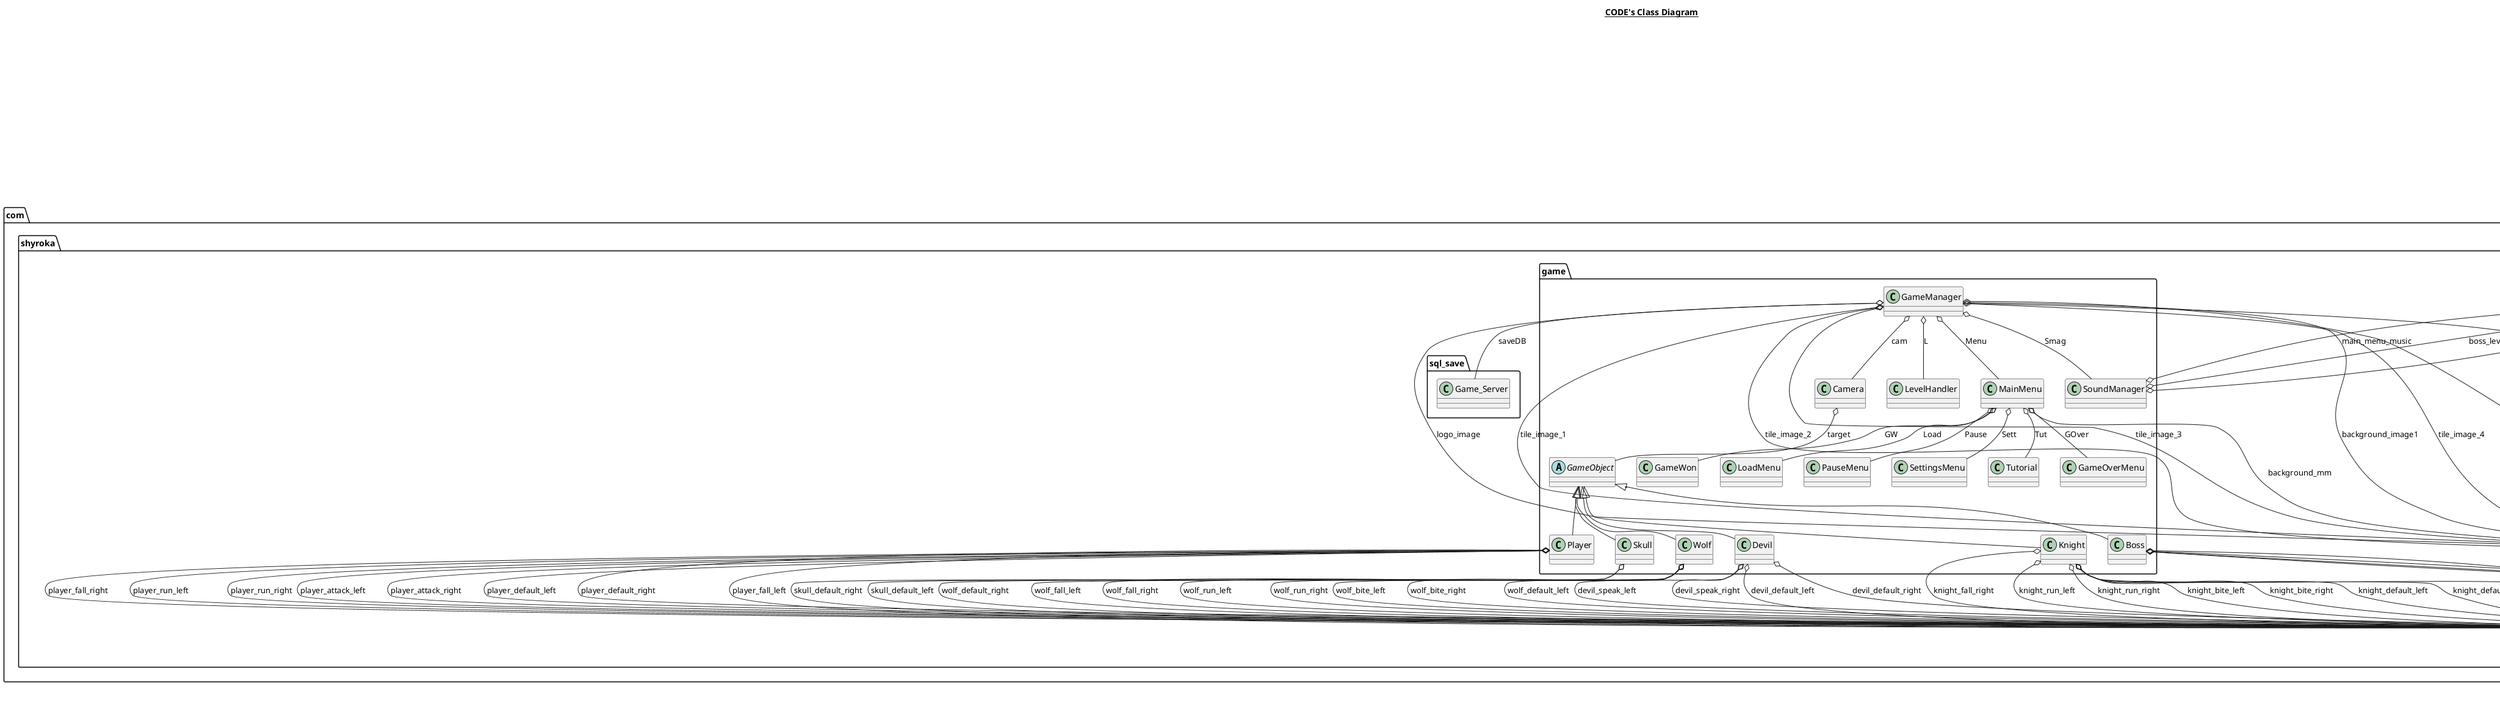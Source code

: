 @startuml

title __CODE's Class Diagram__\n

  namespace com.shyroka.engine {
    abstract class com.shyroka.engine.AbstractCore {
    }
  }
  

  namespace com.shyroka.engine {
    class com.shyroka.engine.Audio {
    }
  }
  

  namespace com.shyroka.engine {
    class com.shyroka.engine.CoreGame {
    }
  }
  

  namespace com.shyroka.engine {
    class com.shyroka.engine.Image {
    }
  }
  

  namespace com.shyroka.engine {
    class com.shyroka.engine.ImageParse {
    }
  }
  

  namespace com.shyroka.engine {
    class com.shyroka.engine.Input {
    }
  }
  

  namespace com.shyroka.engine {
    class com.shyroka.engine.Renderer {
    }
  }
  

  namespace com.shyroka.engine {
    class com.shyroka.engine.Text {
    }
  }
  

  namespace com.shyroka.engine {
    class com.shyroka.engine.Window {
    }
  }
  

  namespace com.shyroka.game {
    class com.shyroka.game.Boss {
    }
  }
  

  namespace com.shyroka.game {
    class com.shyroka.game.Camera {
    }
  }
  

  namespace com.shyroka.game {
    class com.shyroka.game.Devil {
    }
  }
  

  namespace com.shyroka.game {
    class com.shyroka.game.GameManager {
    }
  }
  

  namespace com.shyroka.game {
    abstract class com.shyroka.game.GameObject {
    }
  }
  

  namespace com.shyroka.game {
    class com.shyroka.game.GameOverMenu {
    }
  }
  

  namespace com.shyroka.game {
    class com.shyroka.game.GameWon {
    }
  }
  

  namespace com.shyroka.game {
    class com.shyroka.game.Knight {
    }
  }
  

  namespace com.shyroka.game {
    class com.shyroka.game.LevelHandler {
    }
  }
  

  namespace com.shyroka.game {
    class com.shyroka.game.LoadMenu {
    }
  }
  

  namespace com.shyroka.game {
    class com.shyroka.game.MainMenu {
    }
  }
  

  namespace com.shyroka.game {
    class com.shyroka.game.PauseMenu {
    }
  }
  

  namespace com.shyroka.game {
    class com.shyroka.game.Player {
    }
  }
  

  namespace com.shyroka.game {
    class com.shyroka.game.SettingsMenu {
    }
  }
  

  namespace com.shyroka.game {
    class com.shyroka.game.Skull {
    }
  }
  

  namespace com.shyroka.game {
    class com.shyroka.game.SoundManager {
    }
  }
  

  namespace com.shyroka.game {
    class com.shyroka.game.Tutorial {
    }
  }
  

  namespace com.shyroka.game {
    class com.shyroka.game.Wolf {
    }
  }
  

  namespace com.shyroka.sql_save {
    class com.shyroka.sql_save.Game_Server {
    }
  }
  

  com.shyroka.engine.CoreGame .up.|> java.lang.Runnable
  com.shyroka.engine.CoreGame o-- com.shyroka.engine.AbstractCore : a_core
  com.shyroka.engine.CoreGame o-- com.shyroka.engine.Input : input
  com.shyroka.engine.CoreGame o-- com.shyroka.engine.Renderer : renderer
  com.shyroka.engine.CoreGame o-- com.shyroka.engine.Window : window
  com.shyroka.engine.ImageParse -up-|> com.shyroka.engine.Image
  com.shyroka.engine.Input .up.|> java.awt.event.KeyListener
  com.shyroka.engine.Input .up.|> java.awt.event.MouseListener
  com.shyroka.engine.Input .up.|> java.awt.event.MouseMotionListener
  com.shyroka.engine.Input .up.|> java.awt.event.MouseWheelListener
  com.shyroka.engine.Input o-- com.shyroka.engine.CoreGame : core
  com.shyroka.engine.Renderer o-- com.shyroka.engine.Text : font
  com.shyroka.engine.Text o-- com.shyroka.engine.Image : textImage
  com.shyroka.game.Boss -up-|> com.shyroka.game.GameObject
  com.shyroka.game.Boss o-- com.shyroka.engine.ImageParse : boss_bite_left
  com.shyroka.game.Boss o-- com.shyroka.engine.ImageParse : boss_bite_right
  com.shyroka.game.Boss o-- com.shyroka.engine.ImageParse : boss_default_left
  com.shyroka.game.Boss o-- com.shyroka.engine.ImageParse : boss_default_right
  com.shyroka.game.Camera o-- com.shyroka.game.GameObject : target
  com.shyroka.game.Devil -up-|> com.shyroka.game.GameObject
  com.shyroka.game.Devil o-- com.shyroka.engine.ImageParse : devil_default_left
  com.shyroka.game.Devil o-- com.shyroka.engine.ImageParse : devil_default_right
  com.shyroka.game.Devil o-- com.shyroka.engine.ImageParse : devil_speak_left
  com.shyroka.game.Devil o-- com.shyroka.engine.ImageParse : devil_speak_right
  com.shyroka.game.GameManager -up-|> com.shyroka.engine.AbstractCore
  com.shyroka.game.GameManager o-- com.shyroka.engine.Image : background_image1
  com.shyroka.game.GameManager o-- com.shyroka.game.Camera : cam
  com.shyroka.game.GameManager o-- com.shyroka.engine.Image : logo_image
  com.shyroka.game.GameManager o-- com.shyroka.engine.Image : tile_image_1
  com.shyroka.game.GameManager o-- com.shyroka.engine.Image : tile_image_2
  com.shyroka.game.GameManager o-- com.shyroka.engine.Image : tile_image_3
  com.shyroka.game.GameManager o-- com.shyroka.engine.Image : tile_image_4
  com.shyroka.game.GameManager o-- com.shyroka.engine.Image : tile_image_5
  com.shyroka.game.GameManager o-- com.shyroka.game.LevelHandler : L
  com.shyroka.game.GameManager o-- com.shyroka.game.MainMenu : Menu
  com.shyroka.game.GameManager o-- com.shyroka.game.SoundManager : Smag
  com.shyroka.game.GameManager o-- com.shyroka.sql_save.Game_Server : saveDB
  com.shyroka.game.Knight -up-|> com.shyroka.game.GameObject
  com.shyroka.game.Knight o-- com.shyroka.engine.ImageParse : knight_bite_left
  com.shyroka.game.Knight o-- com.shyroka.engine.ImageParse : knight_bite_right
  com.shyroka.game.Knight o-- com.shyroka.engine.ImageParse : knight_default_left
  com.shyroka.game.Knight o-- com.shyroka.engine.ImageParse : knight_default_right
  com.shyroka.game.Knight o-- com.shyroka.engine.ImageParse : knight_fall_left
  com.shyroka.game.Knight o-- com.shyroka.engine.ImageParse : knight_fall_right
  com.shyroka.game.Knight o-- com.shyroka.engine.ImageParse : knight_run_left
  com.shyroka.game.Knight o-- com.shyroka.engine.ImageParse : knight_run_right
  com.shyroka.game.MainMenu o-- com.shyroka.engine.Image : background_mm
  com.shyroka.game.MainMenu o-- com.shyroka.game.GameOverMenu : GOver
  com.shyroka.game.MainMenu o-- com.shyroka.game.GameWon : GW
  com.shyroka.game.MainMenu o-- com.shyroka.game.LoadMenu : Load
  com.shyroka.game.MainMenu o-- com.shyroka.game.PauseMenu : Pause
  com.shyroka.game.MainMenu o-- com.shyroka.game.SettingsMenu : Sett
  com.shyroka.game.MainMenu o-- com.shyroka.game.Tutorial : Tut
  com.shyroka.game.Player -up-|> com.shyroka.game.GameObject
  com.shyroka.game.Player o-- com.shyroka.engine.ImageParse : player_attack_left
  com.shyroka.game.Player o-- com.shyroka.engine.ImageParse : player_attack_right
  com.shyroka.game.Player o-- com.shyroka.engine.ImageParse : player_default_left
  com.shyroka.game.Player o-- com.shyroka.engine.ImageParse : player_default_right
  com.shyroka.game.Player o-- com.shyroka.engine.ImageParse : player_fall_left
  com.shyroka.game.Player o-- com.shyroka.engine.ImageParse : player_fall_right
  com.shyroka.game.Player o-- com.shyroka.engine.ImageParse : player_run_left
  com.shyroka.game.Player o-- com.shyroka.engine.ImageParse : player_run_right
  com.shyroka.game.Skull -up-|> com.shyroka.game.GameObject
  com.shyroka.game.Skull o-- com.shyroka.engine.ImageParse : skull_default_left
  com.shyroka.game.Skull o-- com.shyroka.engine.ImageParse : skull_default_right
  com.shyroka.game.SoundManager o-- com.shyroka.engine.Audio : boss_level_music
  com.shyroka.game.SoundManager o-- com.shyroka.engine.Audio : level_music
  com.shyroka.game.SoundManager o-- com.shyroka.engine.Audio : main_menu_music
  com.shyroka.game.Wolf -up-|> com.shyroka.game.GameObject
  com.shyroka.game.Wolf o-- com.shyroka.engine.ImageParse : wolf_bite_left
  com.shyroka.game.Wolf o-- com.shyroka.engine.ImageParse : wolf_bite_right
  com.shyroka.game.Wolf o-- com.shyroka.engine.ImageParse : wolf_default_left
  com.shyroka.game.Wolf o-- com.shyroka.engine.ImageParse : wolf_default_right
  com.shyroka.game.Wolf o-- com.shyroka.engine.ImageParse : wolf_fall_left
  com.shyroka.game.Wolf o-- com.shyroka.engine.ImageParse : wolf_fall_right
  com.shyroka.game.Wolf o-- com.shyroka.engine.ImageParse : wolf_run_left
  com.shyroka.game.Wolf o-- com.shyroka.engine.ImageParse : wolf_run_right


right footer


PlantUML diagram generated by SketchIt! (https://bitbucket.org/pmesmeur/sketch.it)
For more information about this tool, please contact philippe.mesmeur@gmail.com
endfooter

@enduml

